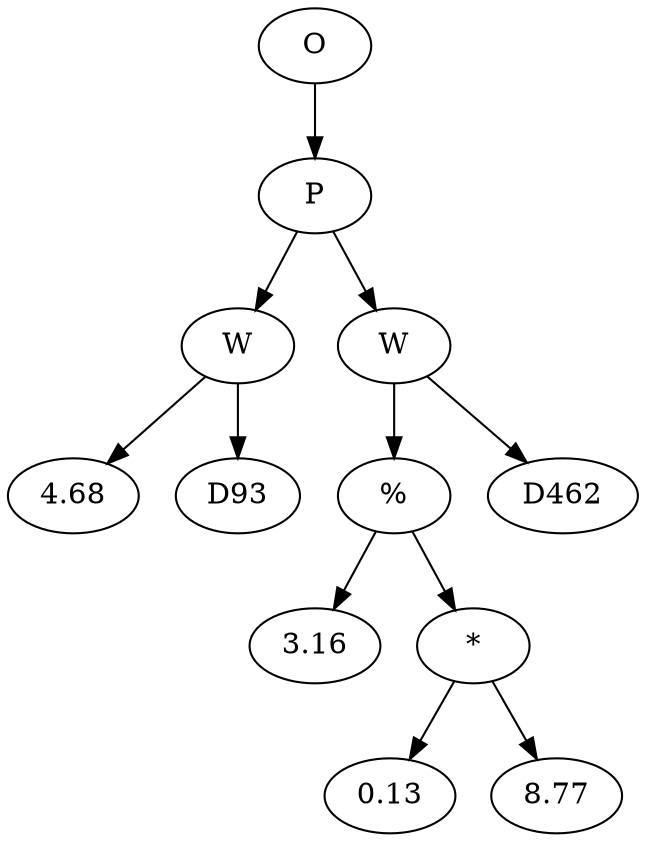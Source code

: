 // Tree
digraph {
	3045344 [label=O]
	3045345 [label=P]
	3045344 -> 3045345
	3045346 [label=W]
	3045345 -> 3045346
	3045347 [label=4.68]
	3045346 -> 3045347
	3045348 [label=D93]
	3045346 -> 3045348
	3045349 [label=W]
	3045345 -> 3045349
	3045350 [label="%"]
	3045349 -> 3045350
	3045351 [label=3.16]
	3045350 -> 3045351
	3045352 [label="*"]
	3045350 -> 3045352
	3045353 [label=0.13]
	3045352 -> 3045353
	3045354 [label=8.77]
	3045352 -> 3045354
	3045355 [label=D462]
	3045349 -> 3045355
}

